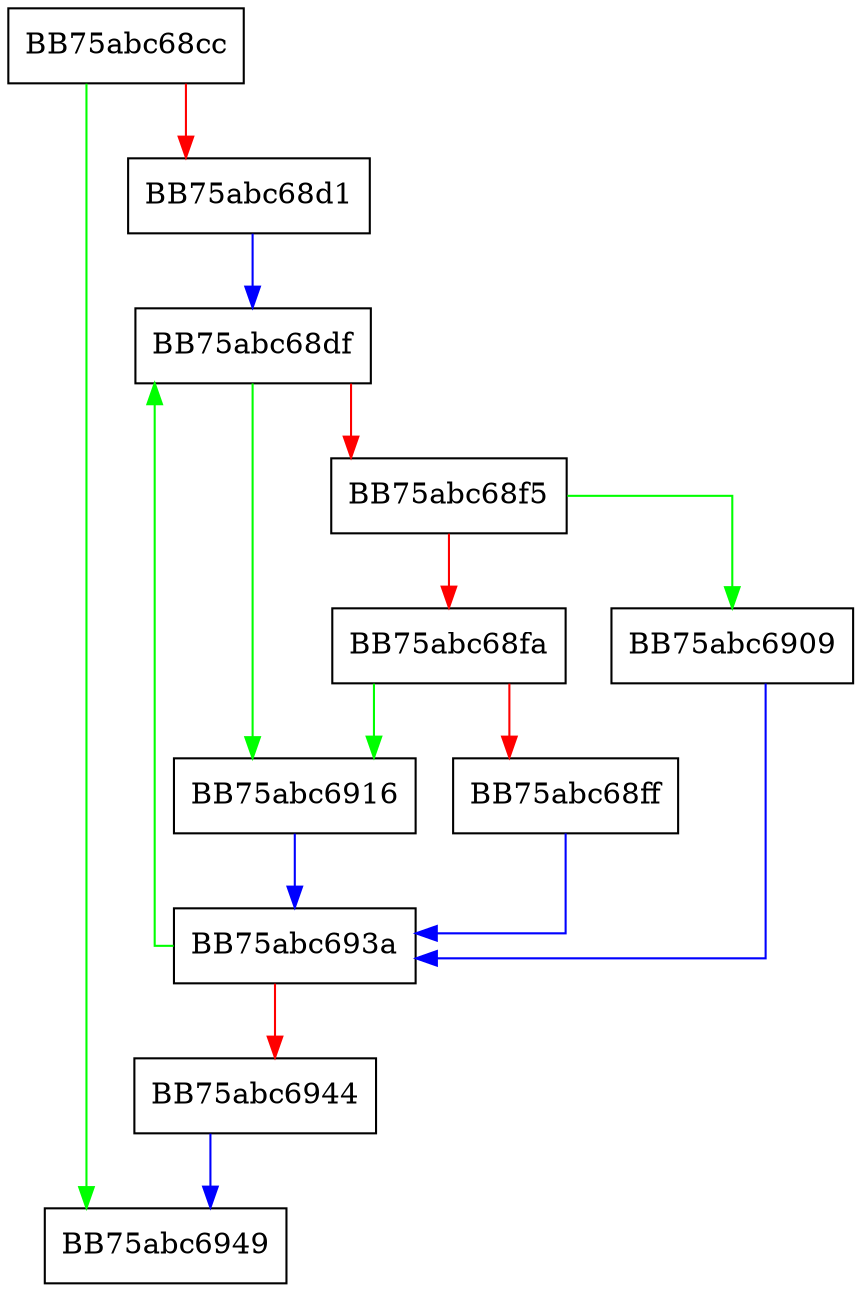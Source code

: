 digraph push_param_list {
  node [shape="box"];
  graph [splines=ortho];
  BB75abc68cc -> BB75abc6949 [color="green"];
  BB75abc68cc -> BB75abc68d1 [color="red"];
  BB75abc68d1 -> BB75abc68df [color="blue"];
  BB75abc68df -> BB75abc6916 [color="green"];
  BB75abc68df -> BB75abc68f5 [color="red"];
  BB75abc68f5 -> BB75abc6909 [color="green"];
  BB75abc68f5 -> BB75abc68fa [color="red"];
  BB75abc68fa -> BB75abc6916 [color="green"];
  BB75abc68fa -> BB75abc68ff [color="red"];
  BB75abc68ff -> BB75abc693a [color="blue"];
  BB75abc6909 -> BB75abc693a [color="blue"];
  BB75abc6916 -> BB75abc693a [color="blue"];
  BB75abc693a -> BB75abc68df [color="green"];
  BB75abc693a -> BB75abc6944 [color="red"];
  BB75abc6944 -> BB75abc6949 [color="blue"];
}